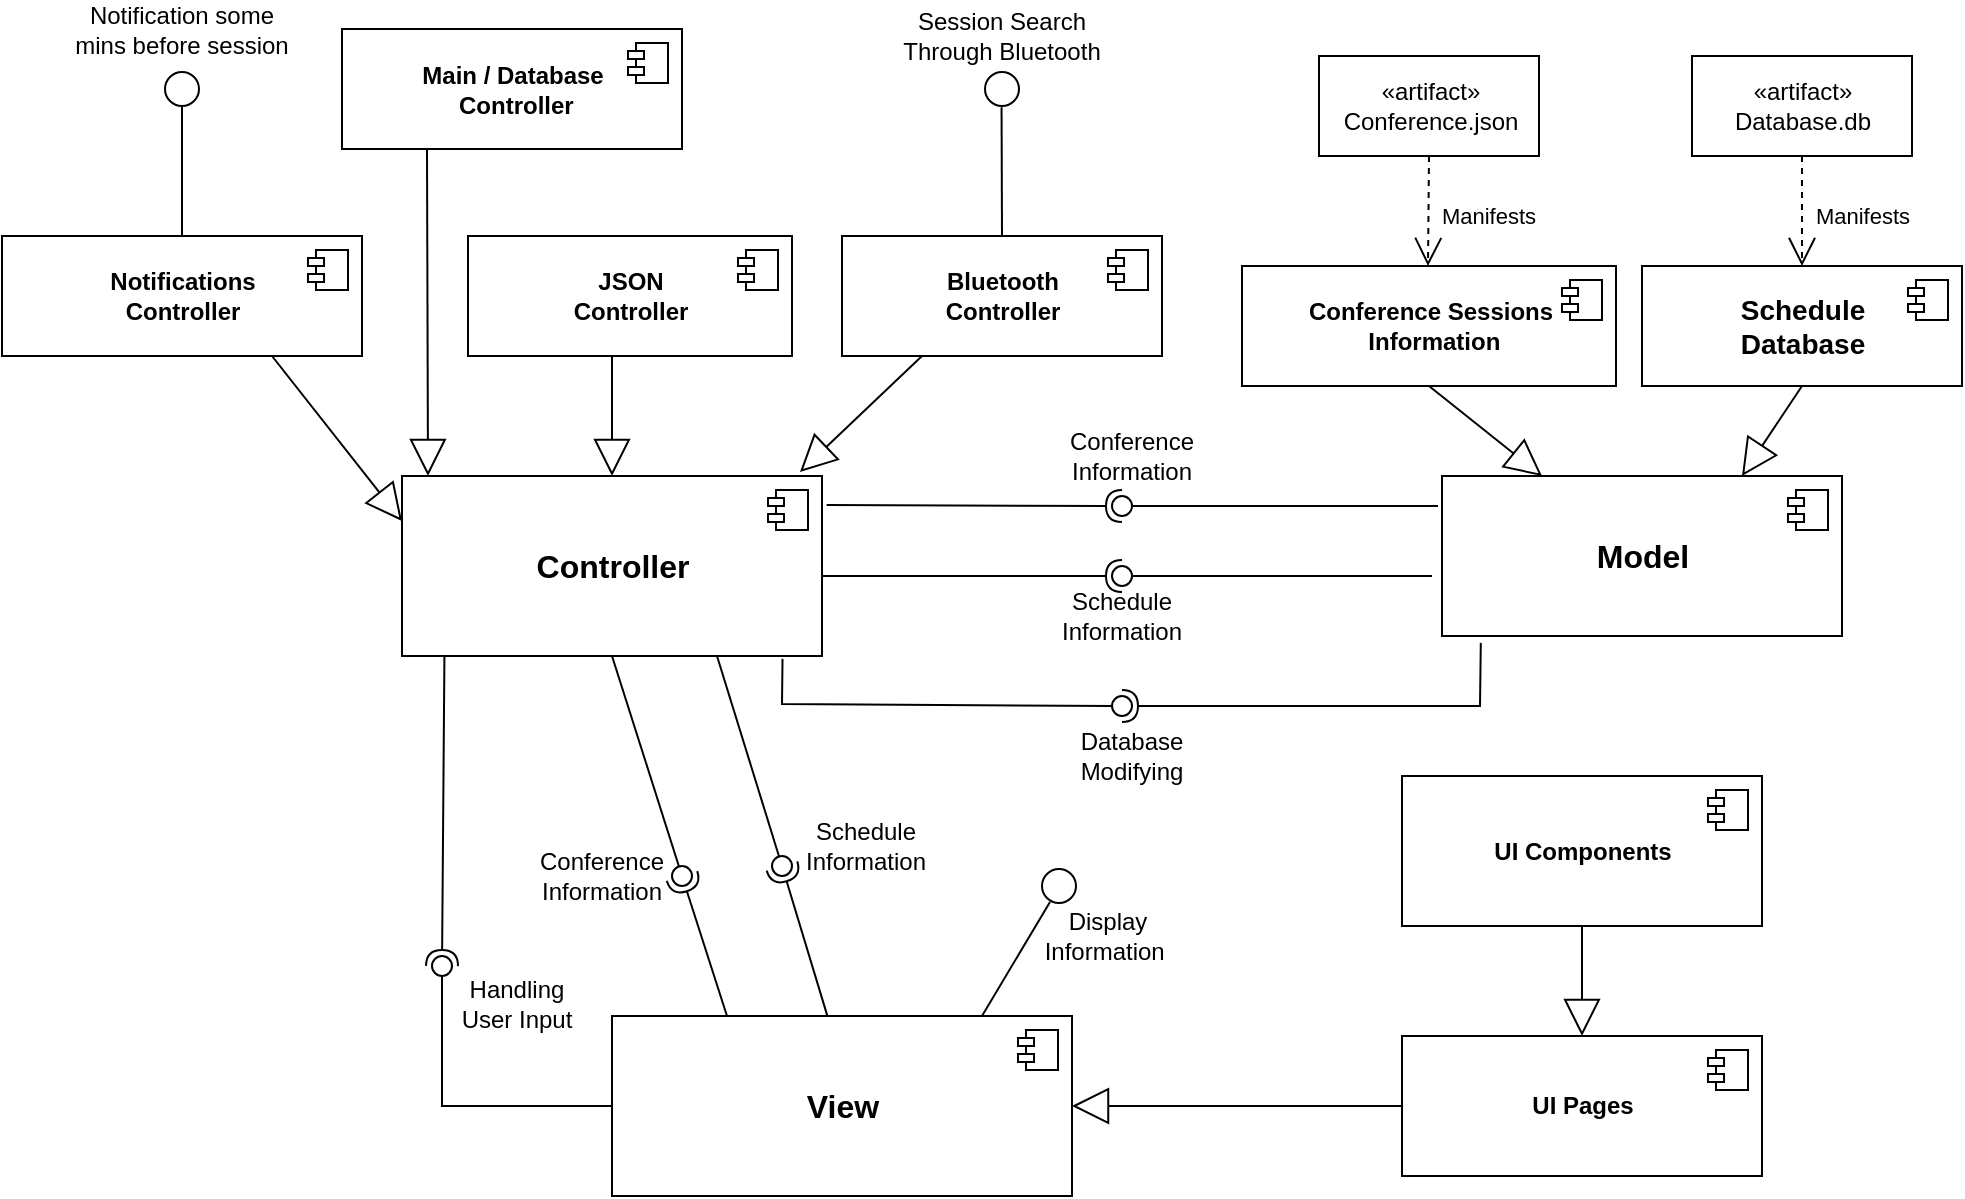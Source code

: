 <mxfile version="12.2.9" type="device" pages="1"><diagram id="souZxAeNVTUC8sUw_XDP" name="Page-1"><mxGraphModel dx="1919" dy="724" grid="1" gridSize="10" guides="1" tooltips="1" connect="1" arrows="1" fold="1" page="1" pageScale="1" pageWidth="827" pageHeight="1169" math="0" shadow="0"><root><mxCell id="0"/><mxCell id="1" parent="0"/><mxCell id="XxnGxGjgUh0ec8-wU2c3-1" value="&lt;b&gt;&lt;font style=&quot;font-size: 16px&quot;&gt;Controller&lt;/font&gt;&lt;/b&gt;" style="html=1;" parent="1" vertex="1"><mxGeometry x="40" y="320" width="210" height="90" as="geometry"/></mxCell><mxCell id="XxnGxGjgUh0ec8-wU2c3-2" value="" style="shape=component;jettyWidth=8;jettyHeight=4;" parent="XxnGxGjgUh0ec8-wU2c3-1" vertex="1"><mxGeometry x="1" width="20" height="20" relative="1" as="geometry"><mxPoint x="-27" y="7" as="offset"/></mxGeometry></mxCell><mxCell id="XxnGxGjgUh0ec8-wU2c3-3" value="&lt;b&gt;&lt;font style=&quot;font-size: 16px&quot;&gt;Model&lt;/font&gt;&lt;/b&gt;" style="html=1;" parent="1" vertex="1"><mxGeometry x="560" y="320" width="200" height="80" as="geometry"/></mxCell><mxCell id="XxnGxGjgUh0ec8-wU2c3-4" value="" style="shape=component;jettyWidth=8;jettyHeight=4;" parent="XxnGxGjgUh0ec8-wU2c3-3" vertex="1"><mxGeometry x="1" width="20" height="20" relative="1" as="geometry"><mxPoint x="-27" y="7" as="offset"/></mxGeometry></mxCell><mxCell id="XxnGxGjgUh0ec8-wU2c3-6" value="&lt;b&gt;&lt;font style=&quot;font-size: 16px&quot;&gt;View&lt;/font&gt;&lt;/b&gt;" style="html=1;" parent="1" vertex="1"><mxGeometry x="145" y="590" width="230" height="90" as="geometry"/></mxCell><mxCell id="XxnGxGjgUh0ec8-wU2c3-7" value="" style="shape=component;jettyWidth=8;jettyHeight=4;" parent="XxnGxGjgUh0ec8-wU2c3-6" vertex="1"><mxGeometry x="1" width="20" height="20" relative="1" as="geometry"><mxPoint x="-27" y="7" as="offset"/></mxGeometry></mxCell><mxCell id="XxnGxGjgUh0ec8-wU2c3-10" value="&lt;b style=&quot;font-size: 14px&quot;&gt;&lt;font style=&quot;font-size: 14px&quot;&gt;Schedule&lt;br&gt;Database&lt;br&gt;&lt;/font&gt;&lt;/b&gt;" style="html=1;" parent="1" vertex="1"><mxGeometry x="660" y="215" width="160" height="60" as="geometry"/></mxCell><mxCell id="XxnGxGjgUh0ec8-wU2c3-11" value="" style="shape=component;jettyWidth=8;jettyHeight=4;" parent="XxnGxGjgUh0ec8-wU2c3-10" vertex="1"><mxGeometry x="1" width="20" height="20" relative="1" as="geometry"><mxPoint x="-27" y="7" as="offset"/></mxGeometry></mxCell><mxCell id="XxnGxGjgUh0ec8-wU2c3-12" value="Manifests" style="endArrow=open;endSize=12;dashed=1;html=1;exitX=0.5;exitY=1;exitDx=0;exitDy=0;entryX=0.5;entryY=0;entryDx=0;entryDy=0;" parent="1" source="XxnGxGjgUh0ec8-wU2c3-15" target="XxnGxGjgUh0ec8-wU2c3-10" edge="1"><mxGeometry x="0.091" y="30" width="160" relative="1" as="geometry"><mxPoint x="450" y="89" as="sourcePoint"/><mxPoint x="710" y="200" as="targetPoint"/><mxPoint as="offset"/></mxGeometry></mxCell><mxCell id="XxnGxGjgUh0ec8-wU2c3-15" value="«artifact»&lt;br&gt;Database.db" style="html=1;" parent="1" vertex="1"><mxGeometry x="685" y="110" width="110" height="50" as="geometry"/></mxCell><mxCell id="XxnGxGjgUh0ec8-wU2c3-16" value="" style="endArrow=block;endSize=16;endFill=0;html=1;entryX=0.75;entryY=0;entryDx=0;entryDy=0;exitX=0.5;exitY=1;exitDx=0;exitDy=0;" parent="1" source="XxnGxGjgUh0ec8-wU2c3-10" target="XxnGxGjgUh0ec8-wU2c3-3" edge="1"><mxGeometry width="160" relative="1" as="geometry"><mxPoint x="470" y="300" as="sourcePoint"/><mxPoint x="630" y="300" as="targetPoint"/></mxGeometry></mxCell><mxCell id="XxnGxGjgUh0ec8-wU2c3-17" value="" style="endArrow=block;endSize=16;endFill=0;html=1;entryX=0.25;entryY=0;entryDx=0;entryDy=0;exitX=0.5;exitY=1;exitDx=0;exitDy=0;" parent="1" source="XxnGxGjgUh0ec8-wU2c3-18" target="XxnGxGjgUh0ec8-wU2c3-3" edge="1"><mxGeometry width="160" relative="1" as="geometry"><mxPoint x="580" y="280" as="sourcePoint"/><mxPoint x="550" y="240" as="targetPoint"/></mxGeometry></mxCell><mxCell id="XxnGxGjgUh0ec8-wU2c3-18" value="&lt;b&gt;&lt;font style=&quot;font-size: 12px&quot;&gt;Conference Sessions&lt;br&gt;&amp;nbsp;Information&lt;/font&gt;&lt;/b&gt;" style="html=1;" parent="1" vertex="1"><mxGeometry x="460" y="215" width="187" height="60" as="geometry"/></mxCell><mxCell id="XxnGxGjgUh0ec8-wU2c3-19" value="" style="shape=component;jettyWidth=8;jettyHeight=4;" parent="XxnGxGjgUh0ec8-wU2c3-18" vertex="1"><mxGeometry x="1" width="20" height="20" relative="1" as="geometry"><mxPoint x="-27" y="7" as="offset"/></mxGeometry></mxCell><mxCell id="XxnGxGjgUh0ec8-wU2c3-22" value="Manifests" style="endArrow=open;endSize=12;dashed=1;html=1;exitX=0.5;exitY=1;exitDx=0;exitDy=0;entryX=0.5;entryY=0;entryDx=0;entryDy=0;" parent="1" source="XxnGxGjgUh0ec8-wU2c3-23" edge="1"><mxGeometry x="0.091" y="30" width="160" relative="1" as="geometry"><mxPoint x="553" y="160" as="sourcePoint"/><mxPoint x="553" y="215" as="targetPoint"/><mxPoint as="offset"/></mxGeometry></mxCell><mxCell id="XxnGxGjgUh0ec8-wU2c3-23" value="«artifact»&lt;br&gt;Conference.json" style="html=1;" parent="1" vertex="1"><mxGeometry x="498.5" y="110" width="110" height="50" as="geometry"/></mxCell><mxCell id="XxnGxGjgUh0ec8-wU2c3-30" value="" style="rounded=0;orthogonalLoop=1;jettySize=auto;html=1;endArrow=none;endFill=0;" parent="1" target="XxnGxGjgUh0ec8-wU2c3-32" edge="1"><mxGeometry relative="1" as="geometry"><mxPoint x="558" y="335" as="sourcePoint"/></mxGeometry></mxCell><mxCell id="XxnGxGjgUh0ec8-wU2c3-31" value="" style="rounded=0;orthogonalLoop=1;jettySize=auto;html=1;endArrow=halfCircle;endFill=0;entryX=0.5;entryY=0.5;entryDx=0;entryDy=0;endSize=6;strokeWidth=1;exitX=1.011;exitY=0.161;exitDx=0;exitDy=0;exitPerimeter=0;" parent="1" source="XxnGxGjgUh0ec8-wU2c3-1" target="XxnGxGjgUh0ec8-wU2c3-32" edge="1"><mxGeometry relative="1" as="geometry"><mxPoint x="560" y="335" as="sourcePoint"/></mxGeometry></mxCell><mxCell id="XxnGxGjgUh0ec8-wU2c3-32" value="" style="ellipse;whiteSpace=wrap;html=1;fontFamily=Helvetica;fontSize=12;fontColor=#000000;align=center;strokeColor=#000000;fillColor=#ffffff;points=[];aspect=fixed;resizable=0;" parent="1" vertex="1"><mxGeometry x="395" y="330" width="10" height="10" as="geometry"/></mxCell><mxCell id="XxnGxGjgUh0ec8-wU2c3-33" value="Conference Information" style="text;html=1;strokeColor=none;fillColor=none;align=center;verticalAlign=middle;whiteSpace=wrap;rounded=0;" parent="1" vertex="1"><mxGeometry x="385" y="300" width="40" height="20" as="geometry"/></mxCell><mxCell id="XxnGxGjgUh0ec8-wU2c3-34" value="" style="rounded=0;orthogonalLoop=1;jettySize=auto;html=1;endArrow=none;endFill=0;" parent="1" target="XxnGxGjgUh0ec8-wU2c3-36" edge="1"><mxGeometry relative="1" as="geometry"><mxPoint x="555" y="370" as="sourcePoint"/></mxGeometry></mxCell><mxCell id="XxnGxGjgUh0ec8-wU2c3-35" value="" style="rounded=0;orthogonalLoop=1;jettySize=auto;html=1;endArrow=halfCircle;endFill=0;entryX=0.5;entryY=0.5;entryDx=0;entryDy=0;endSize=6;strokeWidth=1;" parent="1" target="XxnGxGjgUh0ec8-wU2c3-36" edge="1"><mxGeometry relative="1" as="geometry"><mxPoint x="260" y="370" as="sourcePoint"/><Array as="points"><mxPoint x="250" y="370"/></Array></mxGeometry></mxCell><mxCell id="XxnGxGjgUh0ec8-wU2c3-36" value="" style="ellipse;whiteSpace=wrap;html=1;fontFamily=Helvetica;fontSize=12;fontColor=#000000;align=center;strokeColor=#000000;fillColor=#ffffff;points=[];aspect=fixed;resizable=0;" parent="1" vertex="1"><mxGeometry x="395" y="365" width="10" height="10" as="geometry"/></mxCell><mxCell id="XxnGxGjgUh0ec8-wU2c3-37" value="Schedule&lt;br&gt;Information" style="text;html=1;strokeColor=none;fillColor=none;align=center;verticalAlign=middle;whiteSpace=wrap;rounded=0;" parent="1" vertex="1"><mxGeometry x="380" y="380" width="40" height="20" as="geometry"/></mxCell><mxCell id="XxnGxGjgUh0ec8-wU2c3-38" value="&lt;b&gt;Bluetooth &lt;br&gt;Controller&lt;/b&gt;" style="html=1;" parent="1" vertex="1"><mxGeometry x="260" y="200" width="160" height="60" as="geometry"/></mxCell><mxCell id="XxnGxGjgUh0ec8-wU2c3-39" value="" style="shape=component;jettyWidth=8;jettyHeight=4;" parent="XxnGxGjgUh0ec8-wU2c3-38" vertex="1"><mxGeometry x="1" width="20" height="20" relative="1" as="geometry"><mxPoint x="-27" y="7" as="offset"/></mxGeometry></mxCell><mxCell id="XxnGxGjgUh0ec8-wU2c3-41" value="" style="endArrow=block;endSize=16;endFill=0;html=1;exitX=0.25;exitY=1;exitDx=0;exitDy=0;" parent="1" source="XxnGxGjgUh0ec8-wU2c3-38" edge="1"><mxGeometry width="160" relative="1" as="geometry"><mxPoint x="260" y="250" as="sourcePoint"/><mxPoint x="239" y="318" as="targetPoint"/></mxGeometry></mxCell><mxCell id="XxnGxGjgUh0ec8-wU2c3-42" value="" style="endArrow=block;endSize=16;endFill=0;html=1;exitX=0.25;exitY=1;exitDx=0;exitDy=0;" parent="1" source="XxnGxGjgUh0ec8-wU2c3-43" edge="1"><mxGeometry width="160" relative="1" as="geometry"><mxPoint x="70" y="260" as="sourcePoint"/><mxPoint x="53" y="320" as="targetPoint"/></mxGeometry></mxCell><mxCell id="XxnGxGjgUh0ec8-wU2c3-43" value="&lt;b&gt;&lt;font style=&quot;font-size: 12px&quot;&gt;Main / Database&lt;br&gt;&amp;nbsp;Controller&lt;/font&gt;&lt;/b&gt;" style="html=1;" parent="1" vertex="1"><mxGeometry x="10" y="96.5" width="170" height="60" as="geometry"/></mxCell><mxCell id="XxnGxGjgUh0ec8-wU2c3-44" value="" style="shape=component;jettyWidth=8;jettyHeight=4;" parent="XxnGxGjgUh0ec8-wU2c3-43" vertex="1"><mxGeometry x="1" width="20" height="20" relative="1" as="geometry"><mxPoint x="-27" y="7" as="offset"/></mxGeometry></mxCell><mxCell id="XxnGxGjgUh0ec8-wU2c3-49" value="" style="rounded=0;orthogonalLoop=1;jettySize=auto;html=1;endArrow=none;endFill=0;exitX=0.5;exitY=0;exitDx=0;exitDy=0;entryX=0.487;entryY=1.039;entryDx=0;entryDy=0;entryPerimeter=0;" parent="1" source="XxnGxGjgUh0ec8-wU2c3-38" target="XxnGxGjgUh0ec8-wU2c3-51" edge="1"><mxGeometry relative="1" as="geometry"><mxPoint x="145" y="135" as="sourcePoint"/><mxPoint x="280" y="130" as="targetPoint"/></mxGeometry></mxCell><mxCell id="XxnGxGjgUh0ec8-wU2c3-51" value="" style="ellipse;whiteSpace=wrap;html=1;fontFamily=Helvetica;fontSize=12;fontColor=#000000;align=center;strokeColor=#000000;fillColor=#ffffff;points=[];aspect=fixed;resizable=0;" parent="1" vertex="1"><mxGeometry x="331.5" y="118" width="17" height="17" as="geometry"/></mxCell><mxCell id="XxnGxGjgUh0ec8-wU2c3-54" value="Session Search Through Bluetooth" style="text;html=1;strokeColor=none;fillColor=none;align=center;verticalAlign=middle;whiteSpace=wrap;rounded=0;" parent="1" vertex="1"><mxGeometry x="285" y="90" width="110" height="20" as="geometry"/></mxCell><mxCell id="XxnGxGjgUh0ec8-wU2c3-56" value="" style="rounded=0;orthogonalLoop=1;jettySize=auto;html=1;endArrow=none;endFill=0;exitX=0.75;exitY=1;exitDx=0;exitDy=0;" parent="1" source="XxnGxGjgUh0ec8-wU2c3-1" target="XxnGxGjgUh0ec8-wU2c3-58" edge="1"><mxGeometry relative="1" as="geometry"><mxPoint x="210" y="515" as="sourcePoint"/></mxGeometry></mxCell><mxCell id="XxnGxGjgUh0ec8-wU2c3-57" value="" style="rounded=0;orthogonalLoop=1;jettySize=auto;html=1;endArrow=halfCircle;endFill=0;entryX=0.5;entryY=0.5;entryDx=0;entryDy=0;endSize=6;strokeWidth=1;exitX=0.468;exitY=-0.002;exitDx=0;exitDy=0;exitPerimeter=0;" parent="1" source="XxnGxGjgUh0ec8-wU2c3-6" target="XxnGxGjgUh0ec8-wU2c3-58" edge="1"><mxGeometry relative="1" as="geometry"><mxPoint x="250" y="580" as="sourcePoint"/></mxGeometry></mxCell><mxCell id="XxnGxGjgUh0ec8-wU2c3-58" value="" style="ellipse;whiteSpace=wrap;html=1;fontFamily=Helvetica;fontSize=12;fontColor=#000000;align=center;strokeColor=#000000;fillColor=#ffffff;points=[];aspect=fixed;resizable=0;" parent="1" vertex="1"><mxGeometry x="225" y="510" width="10" height="10" as="geometry"/></mxCell><mxCell id="XxnGxGjgUh0ec8-wU2c3-59" value="Schedule&lt;br&gt;Information" style="text;html=1;strokeColor=none;fillColor=none;align=center;verticalAlign=middle;whiteSpace=wrap;rounded=0;" parent="1" vertex="1"><mxGeometry x="251.5" y="495" width="40" height="20" as="geometry"/></mxCell><mxCell id="XxnGxGjgUh0ec8-wU2c3-60" value="" style="rounded=0;orthogonalLoop=1;jettySize=auto;html=1;endArrow=none;endFill=0;exitX=0.5;exitY=1;exitDx=0;exitDy=0;" parent="1" source="XxnGxGjgUh0ec8-wU2c3-1" target="XxnGxGjgUh0ec8-wU2c3-62" edge="1"><mxGeometry relative="1" as="geometry"><mxPoint x="160" y="520" as="sourcePoint"/></mxGeometry></mxCell><mxCell id="XxnGxGjgUh0ec8-wU2c3-61" value="" style="rounded=0;orthogonalLoop=1;jettySize=auto;html=1;endArrow=halfCircle;endFill=0;entryX=0.5;entryY=0.5;entryDx=0;entryDy=0;endSize=6;strokeWidth=1;exitX=0.25;exitY=0;exitDx=0;exitDy=0;" parent="1" source="XxnGxGjgUh0ec8-wU2c3-6" target="XxnGxGjgUh0ec8-wU2c3-62" edge="1"><mxGeometry relative="1" as="geometry"><mxPoint x="200" y="520" as="sourcePoint"/></mxGeometry></mxCell><mxCell id="XxnGxGjgUh0ec8-wU2c3-62" value="" style="ellipse;whiteSpace=wrap;html=1;fontFamily=Helvetica;fontSize=12;fontColor=#000000;align=center;strokeColor=#000000;fillColor=#ffffff;points=[];aspect=fixed;resizable=0;" parent="1" vertex="1"><mxGeometry x="175" y="515" width="10" height="10" as="geometry"/></mxCell><mxCell id="XxnGxGjgUh0ec8-wU2c3-63" value="Conference Information" style="text;html=1;strokeColor=none;fillColor=none;align=center;verticalAlign=middle;whiteSpace=wrap;rounded=0;" parent="1" vertex="1"><mxGeometry x="120" y="510" width="40" height="20" as="geometry"/></mxCell><mxCell id="XxnGxGjgUh0ec8-wU2c3-64" value="" style="ellipse;whiteSpace=wrap;html=1;fontFamily=Helvetica;fontSize=12;fontColor=#000000;align=center;strokeColor=#000000;fillColor=#ffffff;points=[];aspect=fixed;resizable=0;" parent="1" vertex="1"><mxGeometry x="360" y="516.5" width="17" height="17" as="geometry"/></mxCell><mxCell id="XxnGxGjgUh0ec8-wU2c3-67" value="" style="rounded=0;orthogonalLoop=1;jettySize=auto;html=1;endArrow=none;endFill=0;exitX=0.5;exitY=0;exitDx=0;exitDy=0;" parent="1" edge="1"><mxGeometry relative="1" as="geometry"><mxPoint x="330" y="590" as="sourcePoint"/><mxPoint x="364" y="533" as="targetPoint"/></mxGeometry></mxCell><mxCell id="XxnGxGjgUh0ec8-wU2c3-70" value="Display&lt;br&gt;Information&amp;nbsp;" style="text;html=1;strokeColor=none;fillColor=none;align=center;verticalAlign=middle;whiteSpace=wrap;rounded=0;" parent="1" vertex="1"><mxGeometry x="373" y="540" width="40" height="20" as="geometry"/></mxCell><mxCell id="XxnGxGjgUh0ec8-wU2c3-71" value="" style="endArrow=block;endSize=16;endFill=0;html=1;entryX=1;entryY=0.5;entryDx=0;entryDy=0;exitX=0;exitY=0.5;exitDx=0;exitDy=0;" parent="1" source="XxnGxGjgUh0ec8-wU2c3-72" target="XxnGxGjgUh0ec8-wU2c3-6" edge="1"><mxGeometry width="160" relative="1" as="geometry"><mxPoint x="450" y="635" as="sourcePoint"/><mxPoint x="600" y="630" as="targetPoint"/></mxGeometry></mxCell><mxCell id="XxnGxGjgUh0ec8-wU2c3-72" value="&lt;b&gt;UI Pages&lt;/b&gt;" style="html=1;" parent="1" vertex="1"><mxGeometry x="540" y="600" width="180" height="70" as="geometry"/></mxCell><mxCell id="XxnGxGjgUh0ec8-wU2c3-73" value="" style="shape=component;jettyWidth=8;jettyHeight=4;" parent="XxnGxGjgUh0ec8-wU2c3-72" vertex="1"><mxGeometry x="1" width="20" height="20" relative="1" as="geometry"><mxPoint x="-27" y="7" as="offset"/></mxGeometry></mxCell><mxCell id="XxnGxGjgUh0ec8-wU2c3-75" value="" style="endArrow=block;endSize=16;endFill=0;html=1;entryX=0.5;entryY=0;entryDx=0;entryDy=0;" parent="1" target="XxnGxGjgUh0ec8-wU2c3-72" edge="1"><mxGeometry width="160" relative="1" as="geometry"><mxPoint x="630" y="540" as="sourcePoint"/><mxPoint x="385" y="645" as="targetPoint"/></mxGeometry></mxCell><mxCell id="XxnGxGjgUh0ec8-wU2c3-76" value="&lt;b&gt;UI Components&lt;/b&gt;" style="html=1;" parent="1" vertex="1"><mxGeometry x="540" y="470" width="180" height="75" as="geometry"/></mxCell><mxCell id="XxnGxGjgUh0ec8-wU2c3-77" value="" style="shape=component;jettyWidth=8;jettyHeight=4;" parent="XxnGxGjgUh0ec8-wU2c3-76" vertex="1"><mxGeometry x="1" width="20" height="20" relative="1" as="geometry"><mxPoint x="-27" y="7" as="offset"/></mxGeometry></mxCell><mxCell id="XxnGxGjgUh0ec8-wU2c3-78" value="" style="rounded=0;orthogonalLoop=1;jettySize=auto;html=1;endArrow=none;endFill=0;exitX=0;exitY=0.5;exitDx=0;exitDy=0;" parent="1" source="XxnGxGjgUh0ec8-wU2c3-6" target="XxnGxGjgUh0ec8-wU2c3-80" edge="1"><mxGeometry relative="1" as="geometry"><mxPoint x="40" y="565" as="sourcePoint"/><Array as="points"><mxPoint x="60" y="635"/></Array></mxGeometry></mxCell><mxCell id="XxnGxGjgUh0ec8-wU2c3-79" value="" style="rounded=0;orthogonalLoop=1;jettySize=auto;html=1;endArrow=halfCircle;endFill=0;entryX=0.5;entryY=0.5;entryDx=0;entryDy=0;endSize=6;strokeWidth=1;exitX=0.101;exitY=1.004;exitDx=0;exitDy=0;exitPerimeter=0;" parent="1" source="XxnGxGjgUh0ec8-wU2c3-1" target="XxnGxGjgUh0ec8-wU2c3-80" edge="1"><mxGeometry relative="1" as="geometry"><mxPoint x="80" y="565" as="sourcePoint"/></mxGeometry></mxCell><mxCell id="XxnGxGjgUh0ec8-wU2c3-80" value="" style="ellipse;whiteSpace=wrap;html=1;fontFamily=Helvetica;fontSize=12;fontColor=#000000;align=center;strokeColor=#000000;fillColor=#ffffff;points=[];aspect=fixed;resizable=0;" parent="1" vertex="1"><mxGeometry x="55" y="560" width="10" height="10" as="geometry"/></mxCell><mxCell id="XxnGxGjgUh0ec8-wU2c3-81" value="Handling&lt;br&gt;User Input" style="text;html=1;strokeColor=none;fillColor=none;align=center;verticalAlign=middle;whiteSpace=wrap;rounded=0;" parent="1" vertex="1"><mxGeometry x="65" y="574" width="65" height="20" as="geometry"/></mxCell><mxCell id="XxnGxGjgUh0ec8-wU2c3-82" value="" style="rounded=0;orthogonalLoop=1;jettySize=auto;html=1;endArrow=none;endFill=0;exitX=0.906;exitY=1.016;exitDx=0;exitDy=0;exitPerimeter=0;" parent="1" source="XxnGxGjgUh0ec8-wU2c3-1" target="XxnGxGjgUh0ec8-wU2c3-84" edge="1"><mxGeometry relative="1" as="geometry"><mxPoint x="380" y="435" as="sourcePoint"/><Array as="points"><mxPoint x="230" y="434"/></Array></mxGeometry></mxCell><mxCell id="XxnGxGjgUh0ec8-wU2c3-83" value="" style="rounded=0;orthogonalLoop=1;jettySize=auto;html=1;endArrow=halfCircle;endFill=0;entryX=0.5;entryY=0.5;entryDx=0;entryDy=0;endSize=6;strokeWidth=1;exitX=0.097;exitY=1.043;exitDx=0;exitDy=0;exitPerimeter=0;" parent="1" source="XxnGxGjgUh0ec8-wU2c3-3" target="XxnGxGjgUh0ec8-wU2c3-84" edge="1"><mxGeometry relative="1" as="geometry"><mxPoint x="420" y="435" as="sourcePoint"/><Array as="points"><mxPoint x="579" y="435"/></Array></mxGeometry></mxCell><mxCell id="XxnGxGjgUh0ec8-wU2c3-84" value="" style="ellipse;whiteSpace=wrap;html=1;fontFamily=Helvetica;fontSize=12;fontColor=#000000;align=center;strokeColor=#000000;fillColor=#ffffff;points=[];aspect=fixed;resizable=0;" parent="1" vertex="1"><mxGeometry x="395" y="430" width="10" height="10" as="geometry"/></mxCell><mxCell id="XxnGxGjgUh0ec8-wU2c3-90" value="Database&lt;br&gt;Modifying" style="text;html=1;strokeColor=none;fillColor=none;align=center;verticalAlign=middle;whiteSpace=wrap;rounded=0;" parent="1" vertex="1"><mxGeometry x="385" y="450" width="40" height="20" as="geometry"/></mxCell><mxCell id="1KMgFM9ZL6GIBsaH1931-1" value="" style="endArrow=block;endSize=16;endFill=0;html=1;entryX=0.5;entryY=0;entryDx=0;entryDy=0;" parent="1" target="XxnGxGjgUh0ec8-wU2c3-1" edge="1"><mxGeometry width="160" relative="1" as="geometry"><mxPoint x="145" y="260" as="sourcePoint"/><mxPoint x="250" y="250" as="targetPoint"/></mxGeometry></mxCell><mxCell id="1KMgFM9ZL6GIBsaH1931-2" value="&lt;b&gt;JSON &lt;br&gt;Controller&lt;/b&gt;" style="html=1;" parent="1" vertex="1"><mxGeometry x="73" y="200" width="162" height="60" as="geometry"/></mxCell><mxCell id="1KMgFM9ZL6GIBsaH1931-3" value="" style="shape=component;jettyWidth=8;jettyHeight=4;" parent="1KMgFM9ZL6GIBsaH1931-2" vertex="1"><mxGeometry x="1" width="20" height="20" relative="1" as="geometry"><mxPoint x="-27" y="7" as="offset"/></mxGeometry></mxCell><mxCell id="euYj9wn7wA2E2b2-5dft-1" value="" style="endArrow=block;endSize=16;endFill=0;html=1;entryX=0;entryY=0.25;entryDx=0;entryDy=0;exitX=0.75;exitY=1;exitDx=0;exitDy=0;" edge="1" parent="1" source="euYj9wn7wA2E2b2-5dft-2" target="XxnGxGjgUh0ec8-wU2c3-1"><mxGeometry width="160" relative="1" as="geometry"><mxPoint x="-70" y="260" as="sourcePoint"/><mxPoint x="-30" y="310" as="targetPoint"/></mxGeometry></mxCell><mxCell id="euYj9wn7wA2E2b2-5dft-2" value="&lt;b&gt;Notifications&lt;br&gt;Controller&lt;br&gt;&lt;/b&gt;" style="html=1;" vertex="1" parent="1"><mxGeometry x="-160" y="200" width="180" height="60" as="geometry"/></mxCell><mxCell id="euYj9wn7wA2E2b2-5dft-3" value="" style="shape=component;jettyWidth=8;jettyHeight=4;" vertex="1" parent="euYj9wn7wA2E2b2-5dft-2"><mxGeometry x="1" width="20" height="20" relative="1" as="geometry"><mxPoint x="-27" y="7" as="offset"/></mxGeometry></mxCell><mxCell id="euYj9wn7wA2E2b2-5dft-4" value="" style="rounded=0;orthogonalLoop=1;jettySize=auto;html=1;endArrow=none;endFill=0;exitX=0.5;exitY=0;exitDx=0;exitDy=0;" edge="1" parent="1" source="euYj9wn7wA2E2b2-5dft-2"><mxGeometry relative="1" as="geometry"><mxPoint x="350" y="210" as="sourcePoint"/><mxPoint x="-70" y="130" as="targetPoint"/><Array as="points"><mxPoint x="-70" y="160"/></Array></mxGeometry></mxCell><mxCell id="euYj9wn7wA2E2b2-5dft-5" value="" style="ellipse;whiteSpace=wrap;html=1;fontFamily=Helvetica;fontSize=12;fontColor=#000000;align=center;strokeColor=#000000;fillColor=#ffffff;points=[];aspect=fixed;resizable=0;" vertex="1" parent="1"><mxGeometry x="-78.5" y="118" width="17" height="17" as="geometry"/></mxCell><mxCell id="euYj9wn7wA2E2b2-5dft-6" value="Notification some mins before session" style="text;html=1;strokeColor=none;fillColor=none;align=center;verticalAlign=middle;whiteSpace=wrap;rounded=0;" vertex="1" parent="1"><mxGeometry x="-125" y="86.5" width="110" height="20" as="geometry"/></mxCell></root></mxGraphModel></diagram></mxfile>